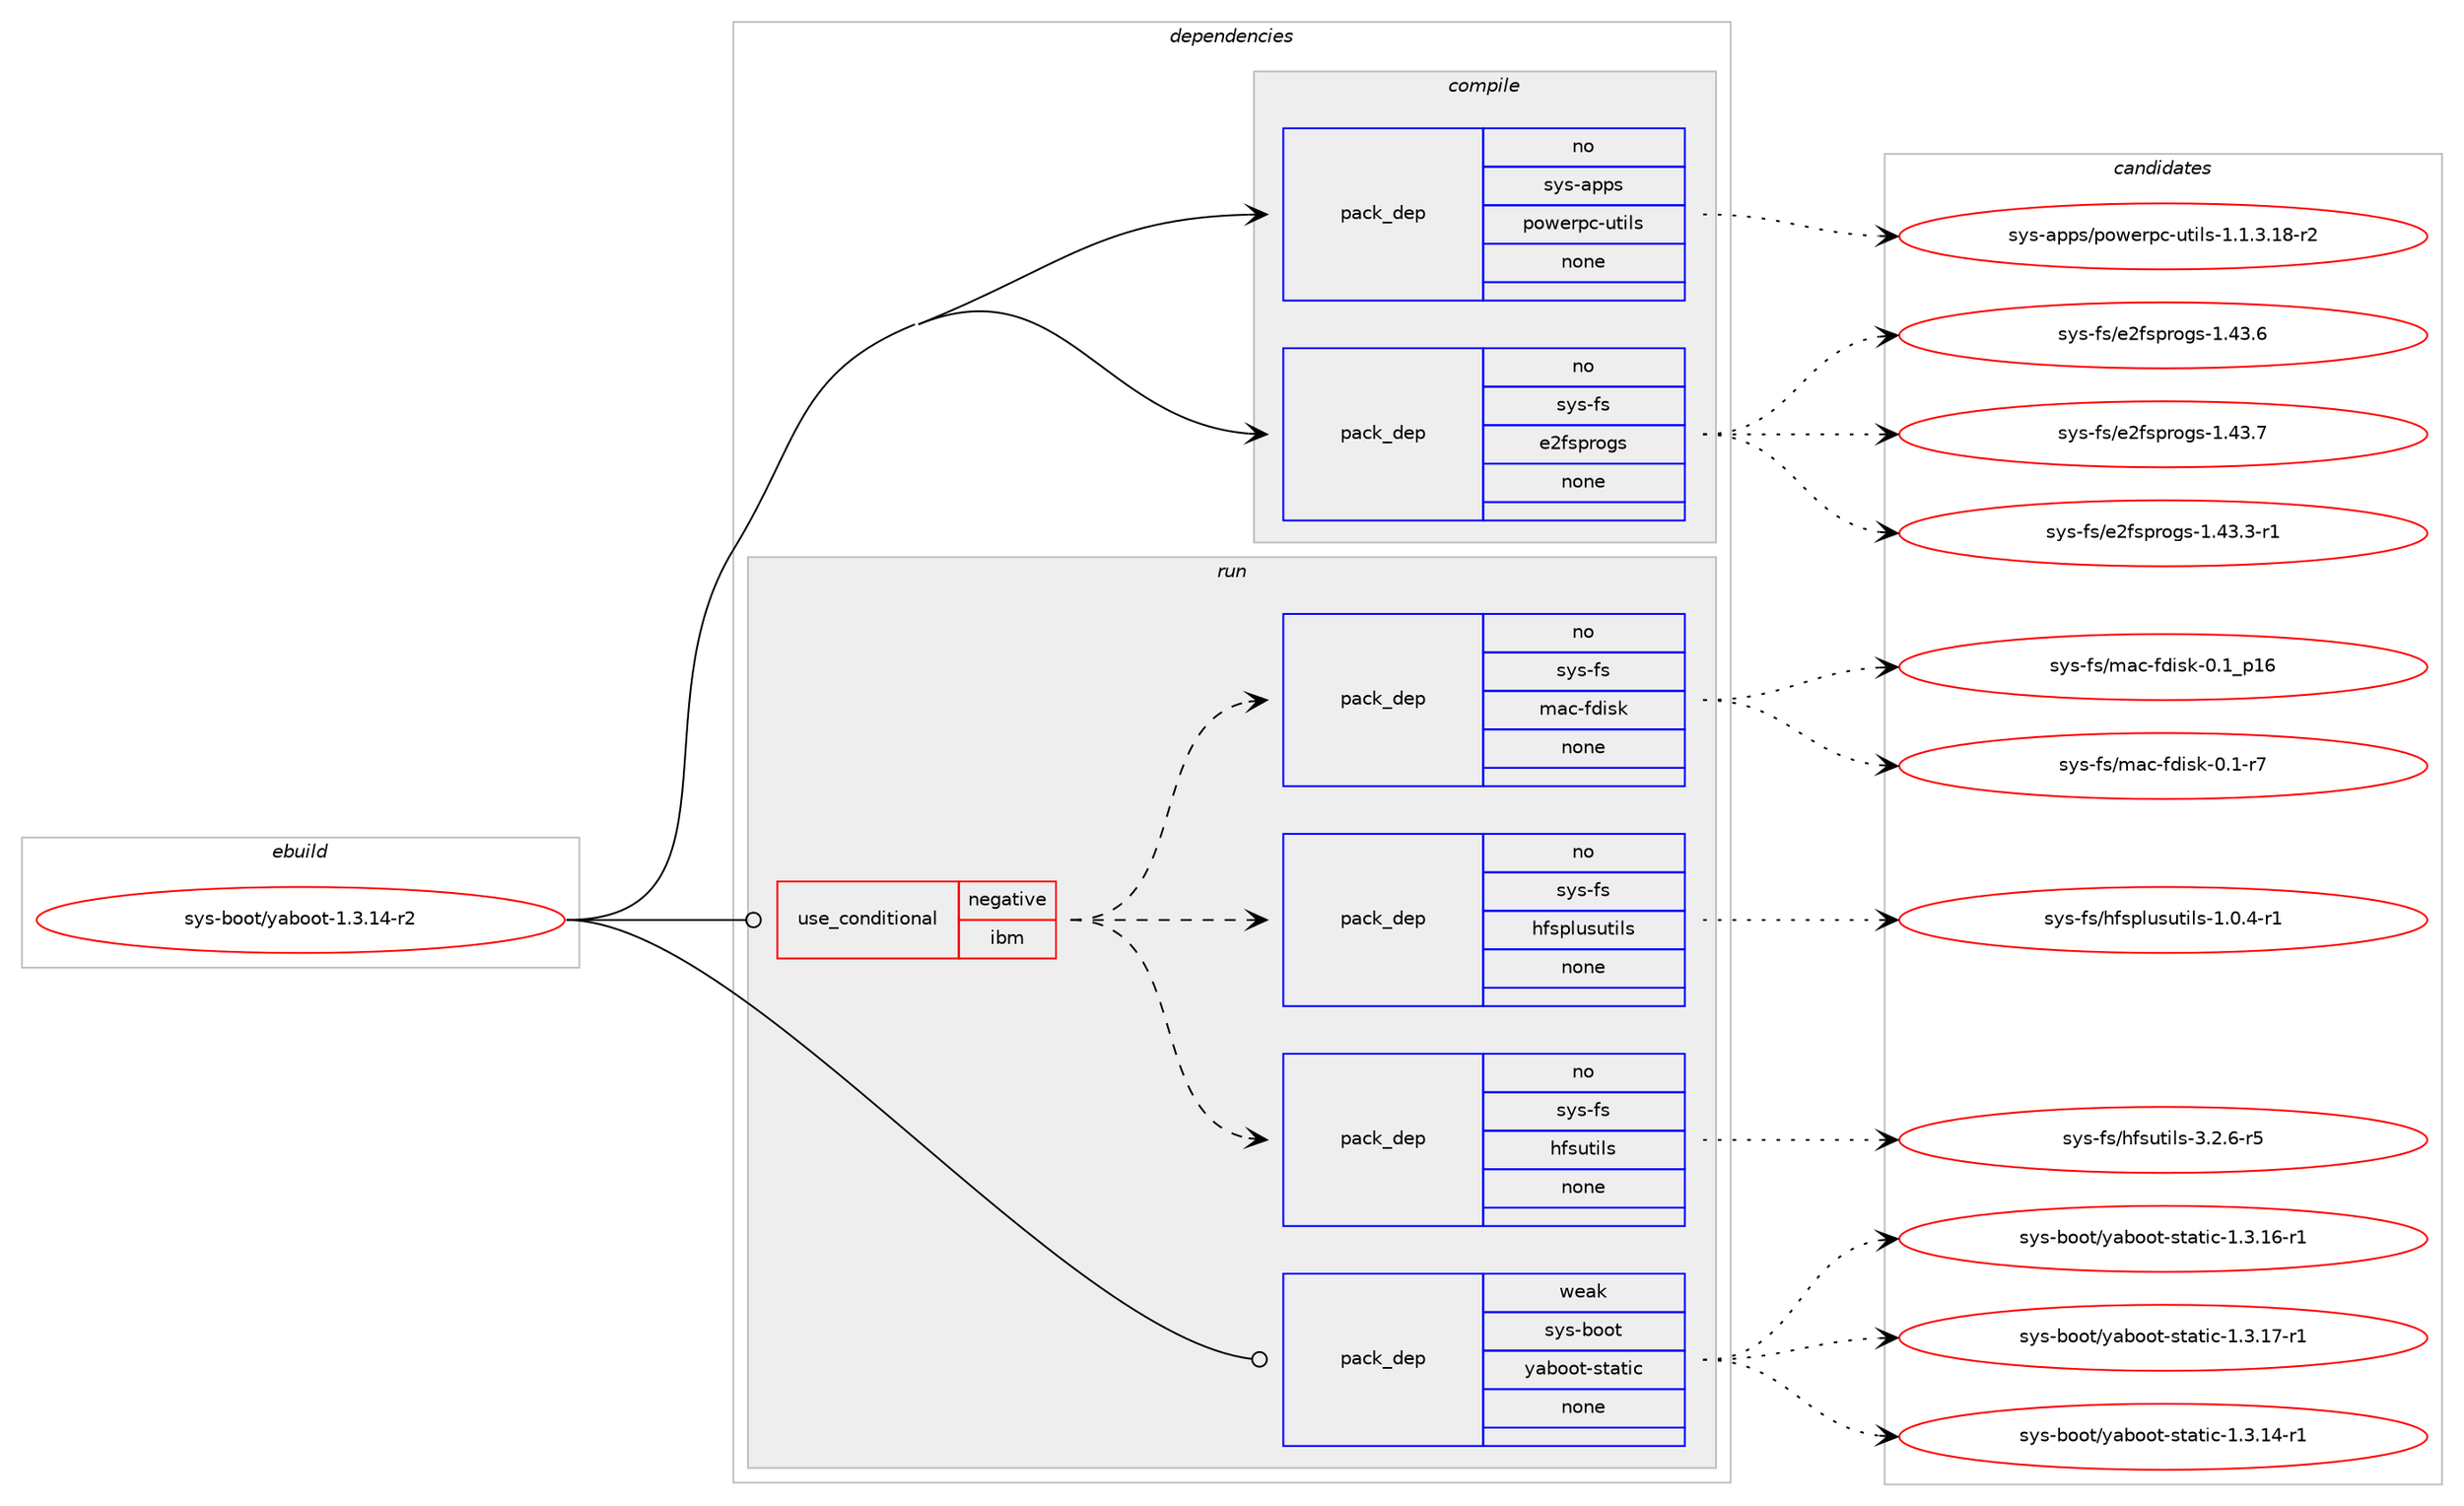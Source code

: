 digraph prolog {

# *************
# Graph options
# *************

newrank=true;
concentrate=true;
compound=true;
graph [rankdir=LR,fontname=Helvetica,fontsize=10,ranksep=1.5];#, ranksep=2.5, nodesep=0.2];
edge  [arrowhead=vee];
node  [fontname=Helvetica,fontsize=10];

# **********
# The ebuild
# **********

subgraph cluster_leftcol {
color=gray;
rank=same;
label=<<i>ebuild</i>>;
id [label="sys-boot/yaboot-1.3.14-r2", color=red, width=4, href="../sys-boot/yaboot-1.3.14-r2.svg"];
}

# ****************
# The dependencies
# ****************

subgraph cluster_midcol {
color=gray;
label=<<i>dependencies</i>>;
subgraph cluster_compile {
fillcolor="#eeeeee";
style=filled;
label=<<i>compile</i>>;
subgraph pack354221 {
dependency477487 [label=<<TABLE BORDER="0" CELLBORDER="1" CELLSPACING="0" CELLPADDING="4" WIDTH="220"><TR><TD ROWSPAN="6" CELLPADDING="30">pack_dep</TD></TR><TR><TD WIDTH="110">no</TD></TR><TR><TD>sys-apps</TD></TR><TR><TD>powerpc-utils</TD></TR><TR><TD>none</TD></TR><TR><TD></TD></TR></TABLE>>, shape=none, color=blue];
}
id:e -> dependency477487:w [weight=20,style="solid",arrowhead="vee"];
subgraph pack354222 {
dependency477488 [label=<<TABLE BORDER="0" CELLBORDER="1" CELLSPACING="0" CELLPADDING="4" WIDTH="220"><TR><TD ROWSPAN="6" CELLPADDING="30">pack_dep</TD></TR><TR><TD WIDTH="110">no</TD></TR><TR><TD>sys-fs</TD></TR><TR><TD>e2fsprogs</TD></TR><TR><TD>none</TD></TR><TR><TD></TD></TR></TABLE>>, shape=none, color=blue];
}
id:e -> dependency477488:w [weight=20,style="solid",arrowhead="vee"];
}
subgraph cluster_compileandrun {
fillcolor="#eeeeee";
style=filled;
label=<<i>compile and run</i>>;
}
subgraph cluster_run {
fillcolor="#eeeeee";
style=filled;
label=<<i>run</i>>;
subgraph cond114936 {
dependency477489 [label=<<TABLE BORDER="0" CELLBORDER="1" CELLSPACING="0" CELLPADDING="4"><TR><TD ROWSPAN="3" CELLPADDING="10">use_conditional</TD></TR><TR><TD>negative</TD></TR><TR><TD>ibm</TD></TR></TABLE>>, shape=none, color=red];
subgraph pack354223 {
dependency477490 [label=<<TABLE BORDER="0" CELLBORDER="1" CELLSPACING="0" CELLPADDING="4" WIDTH="220"><TR><TD ROWSPAN="6" CELLPADDING="30">pack_dep</TD></TR><TR><TD WIDTH="110">no</TD></TR><TR><TD>sys-fs</TD></TR><TR><TD>hfsutils</TD></TR><TR><TD>none</TD></TR><TR><TD></TD></TR></TABLE>>, shape=none, color=blue];
}
dependency477489:e -> dependency477490:w [weight=20,style="dashed",arrowhead="vee"];
subgraph pack354224 {
dependency477491 [label=<<TABLE BORDER="0" CELLBORDER="1" CELLSPACING="0" CELLPADDING="4" WIDTH="220"><TR><TD ROWSPAN="6" CELLPADDING="30">pack_dep</TD></TR><TR><TD WIDTH="110">no</TD></TR><TR><TD>sys-fs</TD></TR><TR><TD>hfsplusutils</TD></TR><TR><TD>none</TD></TR><TR><TD></TD></TR></TABLE>>, shape=none, color=blue];
}
dependency477489:e -> dependency477491:w [weight=20,style="dashed",arrowhead="vee"];
subgraph pack354225 {
dependency477492 [label=<<TABLE BORDER="0" CELLBORDER="1" CELLSPACING="0" CELLPADDING="4" WIDTH="220"><TR><TD ROWSPAN="6" CELLPADDING="30">pack_dep</TD></TR><TR><TD WIDTH="110">no</TD></TR><TR><TD>sys-fs</TD></TR><TR><TD>mac-fdisk</TD></TR><TR><TD>none</TD></TR><TR><TD></TD></TR></TABLE>>, shape=none, color=blue];
}
dependency477489:e -> dependency477492:w [weight=20,style="dashed",arrowhead="vee"];
}
id:e -> dependency477489:w [weight=20,style="solid",arrowhead="odot"];
subgraph pack354226 {
dependency477493 [label=<<TABLE BORDER="0" CELLBORDER="1" CELLSPACING="0" CELLPADDING="4" WIDTH="220"><TR><TD ROWSPAN="6" CELLPADDING="30">pack_dep</TD></TR><TR><TD WIDTH="110">weak</TD></TR><TR><TD>sys-boot</TD></TR><TR><TD>yaboot-static</TD></TR><TR><TD>none</TD></TR><TR><TD></TD></TR></TABLE>>, shape=none, color=blue];
}
id:e -> dependency477493:w [weight=20,style="solid",arrowhead="odot"];
}
}

# **************
# The candidates
# **************

subgraph cluster_choices {
rank=same;
color=gray;
label=<<i>candidates</i>>;

subgraph choice354221 {
color=black;
nodesep=1;
choice11512111545971121121154711211111910111411299451171161051081154549464946514649564511450 [label="sys-apps/powerpc-utils-1.1.3.18-r2", color=red, width=4,href="../sys-apps/powerpc-utils-1.1.3.18-r2.svg"];
dependency477487:e -> choice11512111545971121121154711211111910111411299451171161051081154549464946514649564511450:w [style=dotted,weight="100"];
}
subgraph choice354222 {
color=black;
nodesep=1;
choice115121115451021154710150102115112114111103115454946525146514511449 [label="sys-fs/e2fsprogs-1.43.3-r1", color=red, width=4,href="../sys-fs/e2fsprogs-1.43.3-r1.svg"];
choice11512111545102115471015010211511211411110311545494652514654 [label="sys-fs/e2fsprogs-1.43.6", color=red, width=4,href="../sys-fs/e2fsprogs-1.43.6.svg"];
choice11512111545102115471015010211511211411110311545494652514655 [label="sys-fs/e2fsprogs-1.43.7", color=red, width=4,href="../sys-fs/e2fsprogs-1.43.7.svg"];
dependency477488:e -> choice115121115451021154710150102115112114111103115454946525146514511449:w [style=dotted,weight="100"];
dependency477488:e -> choice11512111545102115471015010211511211411110311545494652514654:w [style=dotted,weight="100"];
dependency477488:e -> choice11512111545102115471015010211511211411110311545494652514655:w [style=dotted,weight="100"];
}
subgraph choice354223 {
color=black;
nodesep=1;
choice11512111545102115471041021151171161051081154551465046544511453 [label="sys-fs/hfsutils-3.2.6-r5", color=red, width=4,href="../sys-fs/hfsutils-3.2.6-r5.svg"];
dependency477490:e -> choice11512111545102115471041021151171161051081154551465046544511453:w [style=dotted,weight="100"];
}
subgraph choice354224 {
color=black;
nodesep=1;
choice11512111545102115471041021151121081171151171161051081154549464846524511449 [label="sys-fs/hfsplusutils-1.0.4-r1", color=red, width=4,href="../sys-fs/hfsplusutils-1.0.4-r1.svg"];
dependency477491:e -> choice11512111545102115471041021151121081171151171161051081154549464846524511449:w [style=dotted,weight="100"];
}
subgraph choice354225 {
color=black;
nodesep=1;
choice1151211154510211547109979945102100105115107454846494511455 [label="sys-fs/mac-fdisk-0.1-r7", color=red, width=4,href="../sys-fs/mac-fdisk-0.1-r7.svg"];
choice115121115451021154710997994510210010511510745484649951124954 [label="sys-fs/mac-fdisk-0.1_p16", color=red, width=4,href="../sys-fs/mac-fdisk-0.1_p16.svg"];
dependency477492:e -> choice1151211154510211547109979945102100105115107454846494511455:w [style=dotted,weight="100"];
dependency477492:e -> choice115121115451021154710997994510210010511510745484649951124954:w [style=dotted,weight="100"];
}
subgraph choice354226 {
color=black;
nodesep=1;
choice1151211154598111111116471219798111111116451151169711610599454946514649524511449 [label="sys-boot/yaboot-static-1.3.14-r1", color=red, width=4,href="../sys-boot/yaboot-static-1.3.14-r1.svg"];
choice1151211154598111111116471219798111111116451151169711610599454946514649544511449 [label="sys-boot/yaboot-static-1.3.16-r1", color=red, width=4,href="../sys-boot/yaboot-static-1.3.16-r1.svg"];
choice1151211154598111111116471219798111111116451151169711610599454946514649554511449 [label="sys-boot/yaboot-static-1.3.17-r1", color=red, width=4,href="../sys-boot/yaboot-static-1.3.17-r1.svg"];
dependency477493:e -> choice1151211154598111111116471219798111111116451151169711610599454946514649524511449:w [style=dotted,weight="100"];
dependency477493:e -> choice1151211154598111111116471219798111111116451151169711610599454946514649544511449:w [style=dotted,weight="100"];
dependency477493:e -> choice1151211154598111111116471219798111111116451151169711610599454946514649554511449:w [style=dotted,weight="100"];
}
}

}
